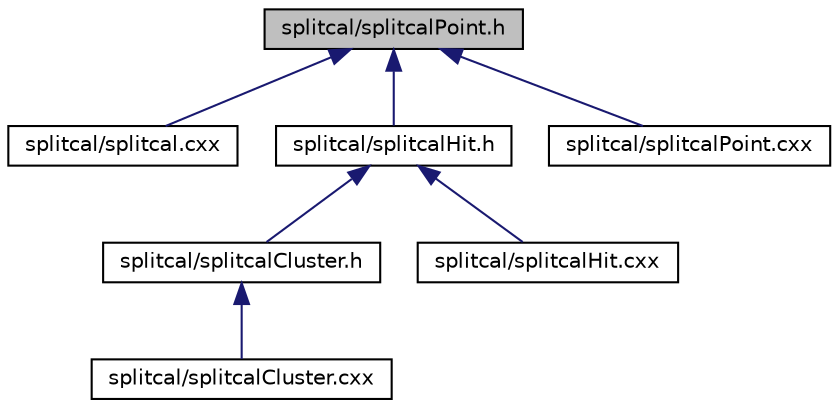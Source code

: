 digraph "splitcal/splitcalPoint.h"
{
 // LATEX_PDF_SIZE
  edge [fontname="Helvetica",fontsize="10",labelfontname="Helvetica",labelfontsize="10"];
  node [fontname="Helvetica",fontsize="10",shape=record];
  Node1 [label="splitcal/splitcalPoint.h",height=0.2,width=0.4,color="black", fillcolor="grey75", style="filled", fontcolor="black",tooltip=" "];
  Node1 -> Node2 [dir="back",color="midnightblue",fontsize="10",style="solid",fontname="Helvetica"];
  Node2 [label="splitcal/splitcal.cxx",height=0.2,width=0.4,color="black", fillcolor="white", style="filled",URL="$splitcal_8cxx.html",tooltip=" "];
  Node1 -> Node3 [dir="back",color="midnightblue",fontsize="10",style="solid",fontname="Helvetica"];
  Node3 [label="splitcal/splitcalHit.h",height=0.2,width=0.4,color="black", fillcolor="white", style="filled",URL="$splitcalHit_8h.html",tooltip=" "];
  Node3 -> Node4 [dir="back",color="midnightblue",fontsize="10",style="solid",fontname="Helvetica"];
  Node4 [label="splitcal/splitcalCluster.h",height=0.2,width=0.4,color="black", fillcolor="white", style="filled",URL="$splitcalCluster_8h.html",tooltip=" "];
  Node4 -> Node5 [dir="back",color="midnightblue",fontsize="10",style="solid",fontname="Helvetica"];
  Node5 [label="splitcal/splitcalCluster.cxx",height=0.2,width=0.4,color="black", fillcolor="white", style="filled",URL="$splitcalCluster_8cxx.html",tooltip=" "];
  Node3 -> Node6 [dir="back",color="midnightblue",fontsize="10",style="solid",fontname="Helvetica"];
  Node6 [label="splitcal/splitcalHit.cxx",height=0.2,width=0.4,color="black", fillcolor="white", style="filled",URL="$splitcalHit_8cxx.html",tooltip=" "];
  Node1 -> Node7 [dir="back",color="midnightblue",fontsize="10",style="solid",fontname="Helvetica"];
  Node7 [label="splitcal/splitcalPoint.cxx",height=0.2,width=0.4,color="black", fillcolor="white", style="filled",URL="$splitcalPoint_8cxx.html",tooltip=" "];
}

